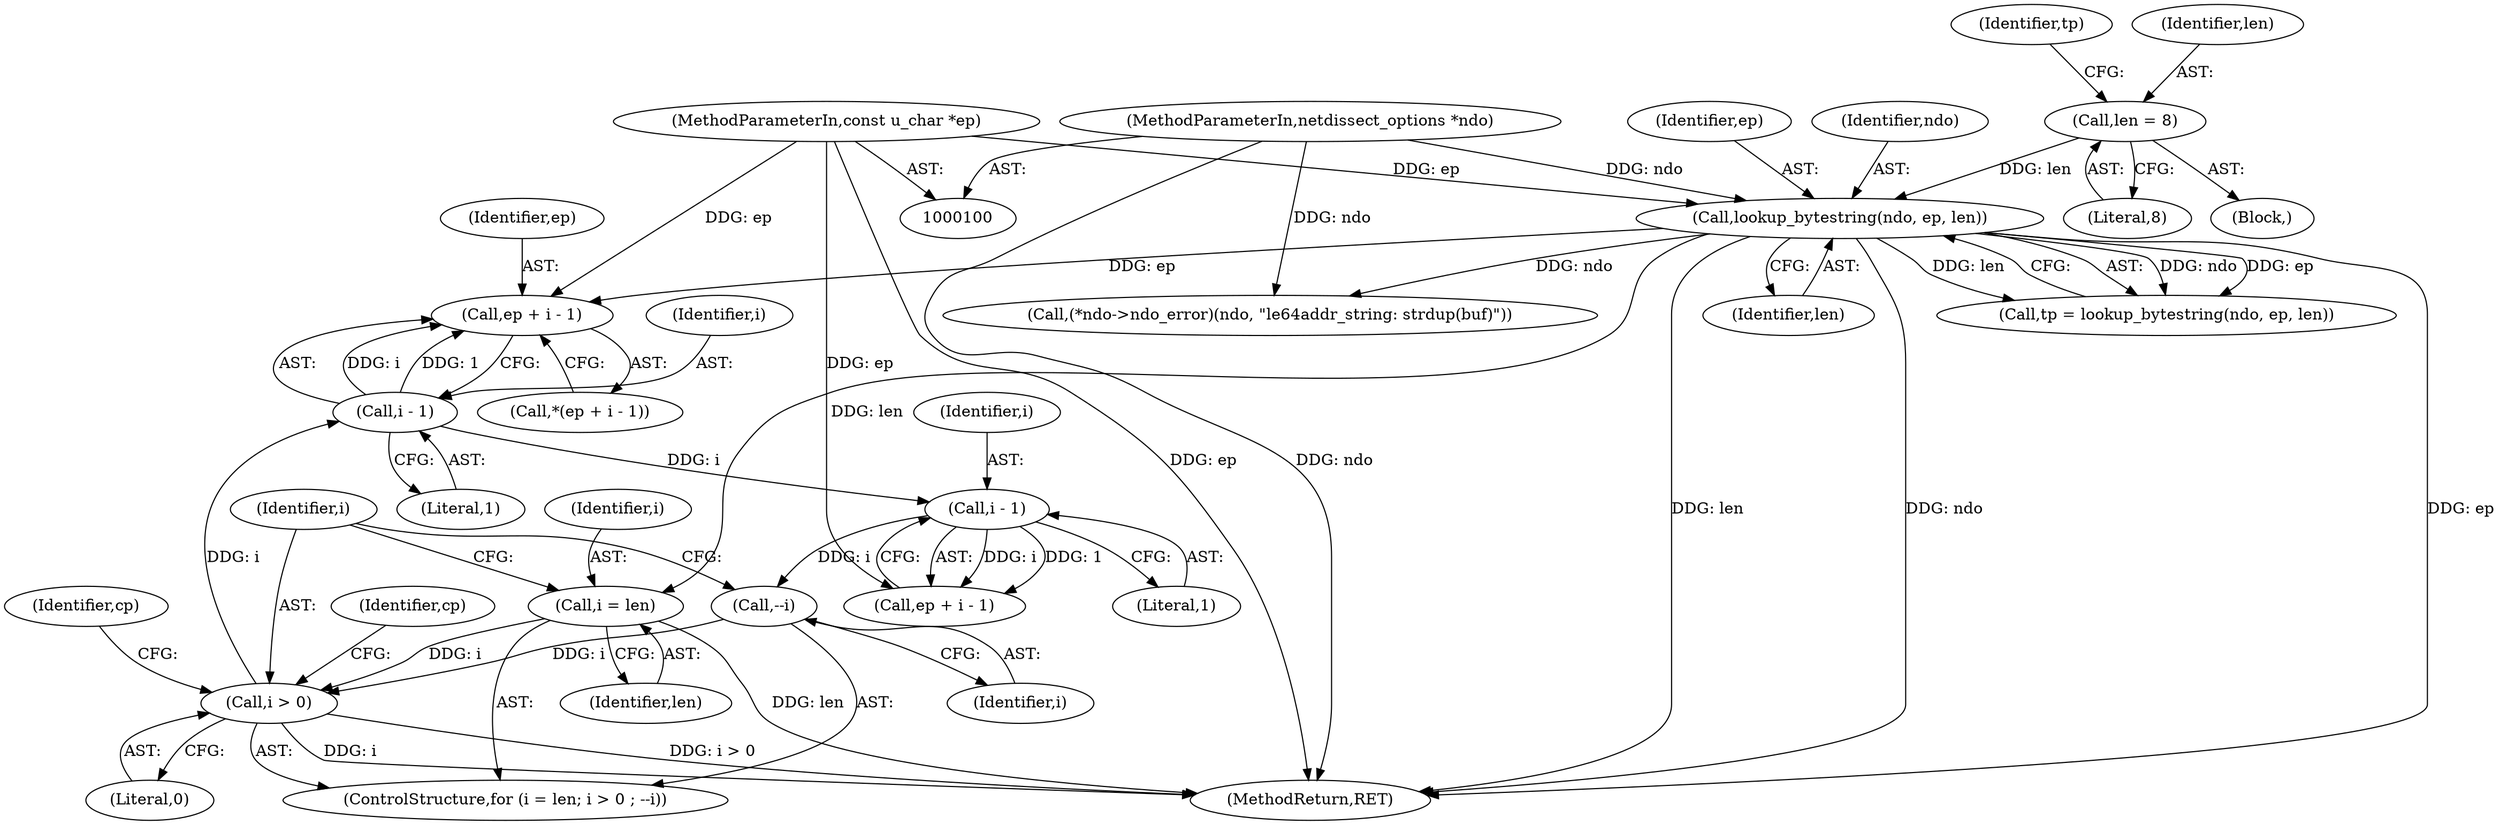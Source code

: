 digraph "0_tcpdump_730fc35968c5433b9e2a829779057f4f9495dc51@pointer" {
"1000147" [label="(Call,ep + i - 1)"];
"1000114" [label="(Call,lookup_bytestring(ndo, ep, len))"];
"1000101" [label="(MethodParameterIn,netdissect_options *ndo)"];
"1000102" [label="(MethodParameterIn,const u_char *ep)"];
"1000105" [label="(Call,len = 8)"];
"1000149" [label="(Call,i - 1)"];
"1000133" [label="(Call,i > 0)"];
"1000136" [label="(Call,--i)"];
"1000163" [label="(Call,i - 1)"];
"1000130" [label="(Call,i = len)"];
"1000135" [label="(Literal,0)"];
"1000142" [label="(Identifier,cp)"];
"1000148" [label="(Identifier,ep)"];
"1000101" [label="(MethodParameterIn,netdissect_options *ndo)"];
"1000190" [label="(Call,(*ndo->ndo_error)(ndo, \"le64addr_string: strdup(buf)\"))"];
"1000112" [label="(Call,tp = lookup_bytestring(ndo, ep, len))"];
"1000117" [label="(Identifier,len)"];
"1000149" [label="(Call,i - 1)"];
"1000163" [label="(Call,i - 1)"];
"1000113" [label="(Identifier,tp)"];
"1000161" [label="(Call,ep + i - 1)"];
"1000151" [label="(Literal,1)"];
"1000131" [label="(Identifier,i)"];
"1000107" [label="(Literal,8)"];
"1000116" [label="(Identifier,ep)"];
"1000150" [label="(Identifier,i)"];
"1000137" [label="(Identifier,i)"];
"1000173" [label="(Identifier,cp)"];
"1000164" [label="(Identifier,i)"];
"1000132" [label="(Identifier,len)"];
"1000165" [label="(Literal,1)"];
"1000115" [label="(Identifier,ndo)"];
"1000146" [label="(Call,*(ep + i - 1))"];
"1000114" [label="(Call,lookup_bytestring(ndo, ep, len))"];
"1000106" [label="(Identifier,len)"];
"1000105" [label="(Call,len = 8)"];
"1000133" [label="(Call,i > 0)"];
"1000103" [label="(Block,)"];
"1000130" [label="(Call,i = len)"];
"1000147" [label="(Call,ep + i - 1)"];
"1000129" [label="(ControlStructure,for (i = len; i > 0 ; --i))"];
"1000136" [label="(Call,--i)"];
"1000134" [label="(Identifier,i)"];
"1000102" [label="(MethodParameterIn,const u_char *ep)"];
"1000197" [label="(MethodReturn,RET)"];
"1000147" -> "1000146"  [label="AST: "];
"1000147" -> "1000149"  [label="CFG: "];
"1000148" -> "1000147"  [label="AST: "];
"1000149" -> "1000147"  [label="AST: "];
"1000146" -> "1000147"  [label="CFG: "];
"1000114" -> "1000147"  [label="DDG: ep"];
"1000102" -> "1000147"  [label="DDG: ep"];
"1000149" -> "1000147"  [label="DDG: i"];
"1000149" -> "1000147"  [label="DDG: 1"];
"1000114" -> "1000112"  [label="AST: "];
"1000114" -> "1000117"  [label="CFG: "];
"1000115" -> "1000114"  [label="AST: "];
"1000116" -> "1000114"  [label="AST: "];
"1000117" -> "1000114"  [label="AST: "];
"1000112" -> "1000114"  [label="CFG: "];
"1000114" -> "1000197"  [label="DDG: len"];
"1000114" -> "1000197"  [label="DDG: ndo"];
"1000114" -> "1000197"  [label="DDG: ep"];
"1000114" -> "1000112"  [label="DDG: ndo"];
"1000114" -> "1000112"  [label="DDG: ep"];
"1000114" -> "1000112"  [label="DDG: len"];
"1000101" -> "1000114"  [label="DDG: ndo"];
"1000102" -> "1000114"  [label="DDG: ep"];
"1000105" -> "1000114"  [label="DDG: len"];
"1000114" -> "1000130"  [label="DDG: len"];
"1000114" -> "1000190"  [label="DDG: ndo"];
"1000101" -> "1000100"  [label="AST: "];
"1000101" -> "1000197"  [label="DDG: ndo"];
"1000101" -> "1000190"  [label="DDG: ndo"];
"1000102" -> "1000100"  [label="AST: "];
"1000102" -> "1000197"  [label="DDG: ep"];
"1000102" -> "1000161"  [label="DDG: ep"];
"1000105" -> "1000103"  [label="AST: "];
"1000105" -> "1000107"  [label="CFG: "];
"1000106" -> "1000105"  [label="AST: "];
"1000107" -> "1000105"  [label="AST: "];
"1000113" -> "1000105"  [label="CFG: "];
"1000149" -> "1000151"  [label="CFG: "];
"1000150" -> "1000149"  [label="AST: "];
"1000151" -> "1000149"  [label="AST: "];
"1000133" -> "1000149"  [label="DDG: i"];
"1000149" -> "1000163"  [label="DDG: i"];
"1000133" -> "1000129"  [label="AST: "];
"1000133" -> "1000135"  [label="CFG: "];
"1000134" -> "1000133"  [label="AST: "];
"1000135" -> "1000133"  [label="AST: "];
"1000142" -> "1000133"  [label="CFG: "];
"1000173" -> "1000133"  [label="CFG: "];
"1000133" -> "1000197"  [label="DDG: i"];
"1000133" -> "1000197"  [label="DDG: i > 0"];
"1000136" -> "1000133"  [label="DDG: i"];
"1000130" -> "1000133"  [label="DDG: i"];
"1000136" -> "1000129"  [label="AST: "];
"1000136" -> "1000137"  [label="CFG: "];
"1000137" -> "1000136"  [label="AST: "];
"1000134" -> "1000136"  [label="CFG: "];
"1000163" -> "1000136"  [label="DDG: i"];
"1000163" -> "1000161"  [label="AST: "];
"1000163" -> "1000165"  [label="CFG: "];
"1000164" -> "1000163"  [label="AST: "];
"1000165" -> "1000163"  [label="AST: "];
"1000161" -> "1000163"  [label="CFG: "];
"1000163" -> "1000161"  [label="DDG: i"];
"1000163" -> "1000161"  [label="DDG: 1"];
"1000130" -> "1000129"  [label="AST: "];
"1000130" -> "1000132"  [label="CFG: "];
"1000131" -> "1000130"  [label="AST: "];
"1000132" -> "1000130"  [label="AST: "];
"1000134" -> "1000130"  [label="CFG: "];
"1000130" -> "1000197"  [label="DDG: len"];
}
